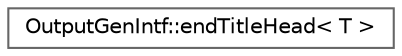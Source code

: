 digraph "Graphical Class Hierarchy"
{
 // INTERACTIVE_SVG=YES
 // LATEX_PDF_SIZE
  bgcolor="transparent";
  edge [fontname=Helvetica,fontsize=10,labelfontname=Helvetica,labelfontsize=10];
  node [fontname=Helvetica,fontsize=10,shape=box,height=0.2,width=0.4];
  rankdir="LR";
  Node0 [label="OutputGenIntf::endTitleHead\< T \>",height=0.2,width=0.4,color="grey40", fillcolor="white", style="filled",URL="$d5/df5/struct_output_gen_intf_1_1end_title_head.html",tooltip=" "];
}
